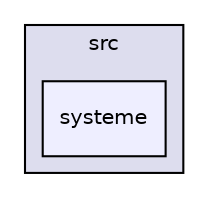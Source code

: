 digraph "D:/Users/Sacapuces/Documents/Travail/M1/optraj.istic.univ-rennes1.fr/src/systeme" {
  compound=true
  node [ fontsize="10", fontname="Helvetica"];
  edge [ labelfontsize="10", labelfontname="Helvetica"];
  subgraph clusterdir_599f353eab217d834096754a01c8f8cc {
    graph [ bgcolor="#ddddee", pencolor="black", label="src" fontname="Helvetica", fontsize="10", URL="dir_599f353eab217d834096754a01c8f8cc.html"]
  dir_3bffef74b5d2a2c2cb4907e3ba20d903 [shape=box, label="systeme", style="filled", fillcolor="#eeeeff", pencolor="black", URL="dir_3bffef74b5d2a2c2cb4907e3ba20d903.html"];
  }
}
